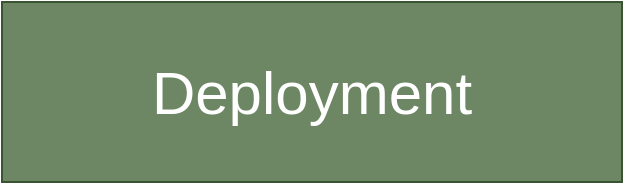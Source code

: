 <mxfile>
    <diagram id="N09Htkd0KLnNfLLsWvpd" name="Page-1">
        <mxGraphModel dx="1523" dy="974" grid="1" gridSize="10" guides="1" tooltips="1" connect="1" arrows="1" fold="1" page="1" pageScale="1" pageWidth="850" pageHeight="1100" math="0" shadow="0">
            <root>
                <mxCell id="0"/>
                <mxCell id="1" parent="0"/>
                <mxCell id="2" value="Deployment" style="rounded=0;whiteSpace=wrap;html=1;fillColor=#6d8764;fontColor=#ffffff;strokeColor=#3A5431;fontSize=30;" vertex="1" parent="1">
                    <mxGeometry x="330" y="100" width="310" height="90" as="geometry"/>
                </mxCell>
            </root>
        </mxGraphModel>
    </diagram>
</mxfile>